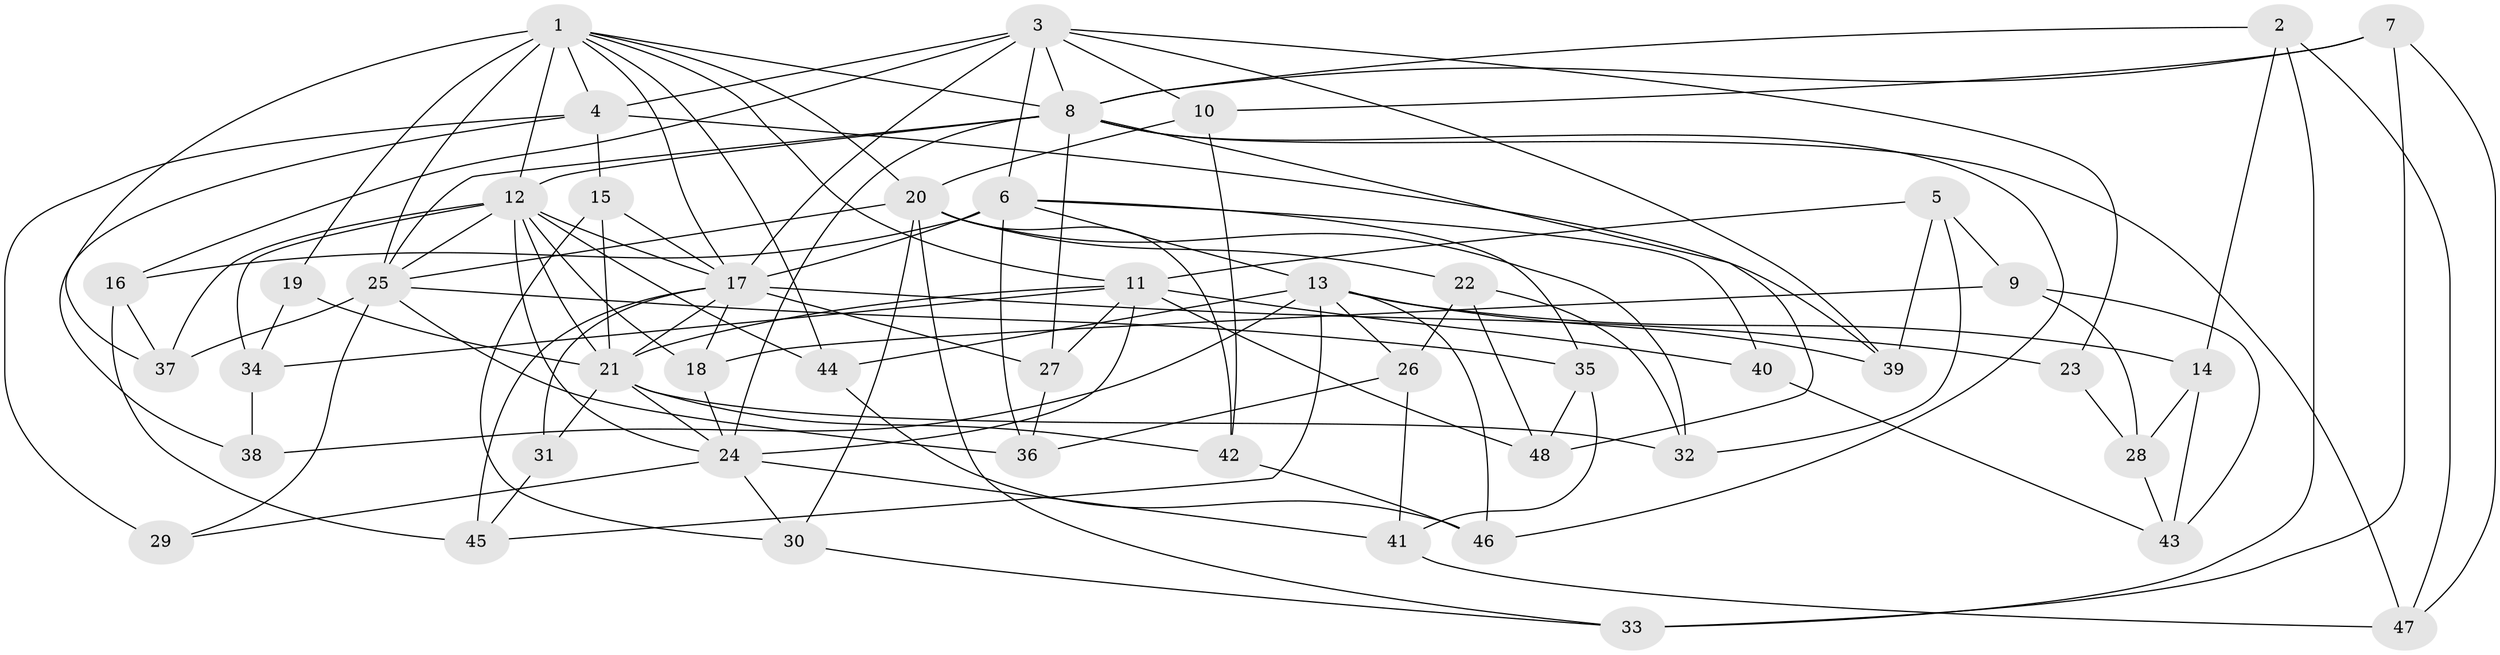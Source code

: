 // original degree distribution, {4: 1.0}
// Generated by graph-tools (version 1.1) at 2025/37/03/09/25 02:37:54]
// undirected, 48 vertices, 123 edges
graph export_dot {
graph [start="1"]
  node [color=gray90,style=filled];
  1;
  2;
  3;
  4;
  5;
  6;
  7;
  8;
  9;
  10;
  11;
  12;
  13;
  14;
  15;
  16;
  17;
  18;
  19;
  20;
  21;
  22;
  23;
  24;
  25;
  26;
  27;
  28;
  29;
  30;
  31;
  32;
  33;
  34;
  35;
  36;
  37;
  38;
  39;
  40;
  41;
  42;
  43;
  44;
  45;
  46;
  47;
  48;
  1 -- 4 [weight=1.0];
  1 -- 8 [weight=1.0];
  1 -- 11 [weight=1.0];
  1 -- 12 [weight=2.0];
  1 -- 17 [weight=1.0];
  1 -- 19 [weight=1.0];
  1 -- 20 [weight=1.0];
  1 -- 25 [weight=2.0];
  1 -- 37 [weight=1.0];
  1 -- 44 [weight=1.0];
  2 -- 8 [weight=1.0];
  2 -- 14 [weight=1.0];
  2 -- 33 [weight=1.0];
  2 -- 47 [weight=1.0];
  3 -- 4 [weight=2.0];
  3 -- 6 [weight=1.0];
  3 -- 8 [weight=1.0];
  3 -- 10 [weight=1.0];
  3 -- 16 [weight=1.0];
  3 -- 17 [weight=1.0];
  3 -- 23 [weight=2.0];
  3 -- 39 [weight=1.0];
  4 -- 15 [weight=1.0];
  4 -- 29 [weight=2.0];
  4 -- 38 [weight=1.0];
  4 -- 39 [weight=1.0];
  5 -- 9 [weight=1.0];
  5 -- 11 [weight=1.0];
  5 -- 32 [weight=1.0];
  5 -- 39 [weight=1.0];
  6 -- 13 [weight=4.0];
  6 -- 16 [weight=1.0];
  6 -- 17 [weight=1.0];
  6 -- 35 [weight=1.0];
  6 -- 36 [weight=1.0];
  6 -- 40 [weight=1.0];
  7 -- 8 [weight=1.0];
  7 -- 10 [weight=1.0];
  7 -- 33 [weight=1.0];
  7 -- 47 [weight=1.0];
  8 -- 12 [weight=1.0];
  8 -- 24 [weight=2.0];
  8 -- 25 [weight=1.0];
  8 -- 27 [weight=1.0];
  8 -- 46 [weight=1.0];
  8 -- 47 [weight=1.0];
  8 -- 48 [weight=1.0];
  9 -- 18 [weight=1.0];
  9 -- 28 [weight=1.0];
  9 -- 43 [weight=1.0];
  10 -- 20 [weight=1.0];
  10 -- 42 [weight=1.0];
  11 -- 21 [weight=2.0];
  11 -- 24 [weight=1.0];
  11 -- 27 [weight=1.0];
  11 -- 34 [weight=1.0];
  11 -- 40 [weight=2.0];
  11 -- 48 [weight=1.0];
  12 -- 17 [weight=1.0];
  12 -- 18 [weight=1.0];
  12 -- 21 [weight=1.0];
  12 -- 24 [weight=1.0];
  12 -- 25 [weight=2.0];
  12 -- 34 [weight=1.0];
  12 -- 37 [weight=1.0];
  12 -- 44 [weight=1.0];
  13 -- 14 [weight=1.0];
  13 -- 26 [weight=1.0];
  13 -- 38 [weight=2.0];
  13 -- 39 [weight=1.0];
  13 -- 44 [weight=1.0];
  13 -- 45 [weight=1.0];
  13 -- 46 [weight=1.0];
  14 -- 28 [weight=1.0];
  14 -- 43 [weight=1.0];
  15 -- 17 [weight=1.0];
  15 -- 21 [weight=1.0];
  15 -- 30 [weight=1.0];
  16 -- 37 [weight=1.0];
  16 -- 45 [weight=1.0];
  17 -- 18 [weight=1.0];
  17 -- 21 [weight=1.0];
  17 -- 23 [weight=1.0];
  17 -- 27 [weight=1.0];
  17 -- 31 [weight=2.0];
  17 -- 45 [weight=1.0];
  18 -- 24 [weight=1.0];
  19 -- 21 [weight=2.0];
  19 -- 34 [weight=1.0];
  20 -- 22 [weight=1.0];
  20 -- 25 [weight=3.0];
  20 -- 30 [weight=1.0];
  20 -- 32 [weight=1.0];
  20 -- 33 [weight=1.0];
  20 -- 42 [weight=1.0];
  21 -- 24 [weight=2.0];
  21 -- 31 [weight=1.0];
  21 -- 32 [weight=1.0];
  21 -- 42 [weight=1.0];
  22 -- 26 [weight=1.0];
  22 -- 32 [weight=1.0];
  22 -- 48 [weight=1.0];
  23 -- 28 [weight=1.0];
  24 -- 29 [weight=1.0];
  24 -- 30 [weight=1.0];
  24 -- 41 [weight=1.0];
  25 -- 29 [weight=1.0];
  25 -- 35 [weight=1.0];
  25 -- 36 [weight=1.0];
  25 -- 37 [weight=1.0];
  26 -- 36 [weight=1.0];
  26 -- 41 [weight=1.0];
  27 -- 36 [weight=1.0];
  28 -- 43 [weight=1.0];
  30 -- 33 [weight=1.0];
  31 -- 45 [weight=1.0];
  34 -- 38 [weight=1.0];
  35 -- 41 [weight=1.0];
  35 -- 48 [weight=1.0];
  40 -- 43 [weight=1.0];
  41 -- 47 [weight=1.0];
  42 -- 46 [weight=1.0];
  44 -- 46 [weight=1.0];
}
